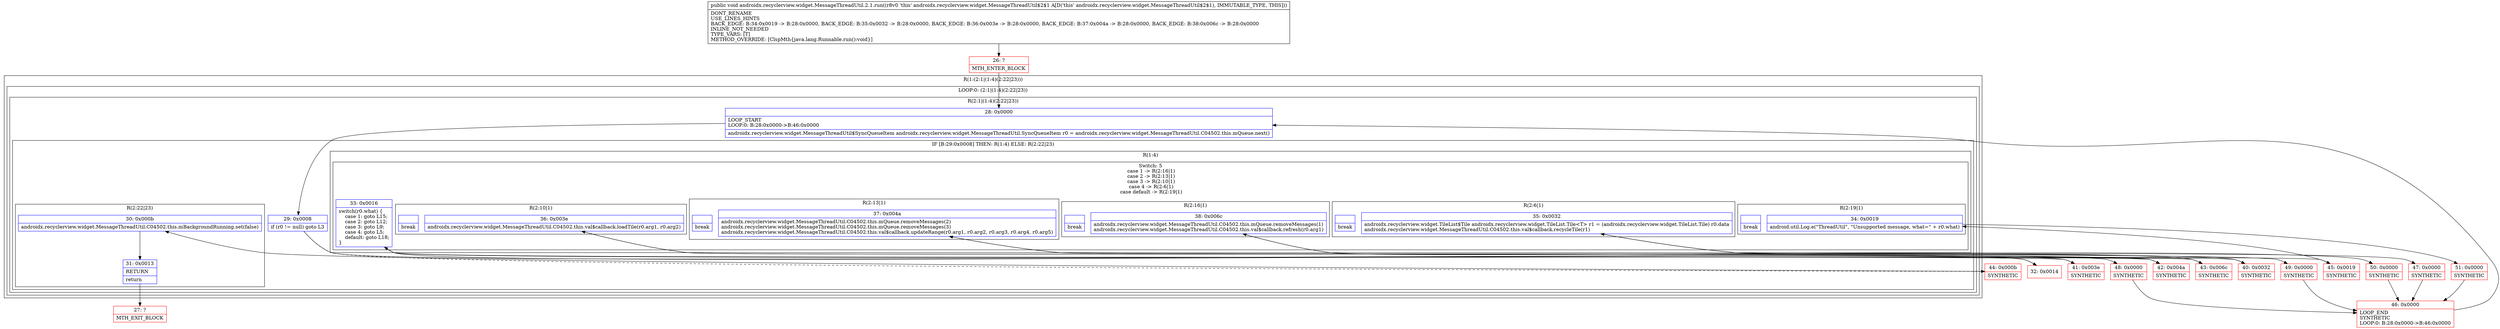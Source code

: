 digraph "CFG forandroidx.recyclerview.widget.MessageThreadUtil.2.1.run()V" {
subgraph cluster_Region_1119281337 {
label = "R(1:(2:1|(1:4)(2:22|23)))";
node [shape=record,color=blue];
subgraph cluster_LoopRegion_1402970118 {
label = "LOOP:0: (2:1|(1:4)(2:22|23))";
node [shape=record,color=blue];
subgraph cluster_Region_1858596477 {
label = "R(2:1|(1:4)(2:22|23))";
node [shape=record,color=blue];
Node_28 [shape=record,label="{28\:\ 0x0000|LOOP_START\lLOOP:0: B:28:0x0000\-\>B:46:0x0000\l|androidx.recyclerview.widget.MessageThreadUtil$SyncQueueItem androidx.recyclerview.widget.MessageThreadUtil.SyncQueueItem r0 = androidx.recyclerview.widget.MessageThreadUtil.C04502.this.mQueue.next()\l}"];
subgraph cluster_IfRegion_468890405 {
label = "IF [B:29:0x0008] THEN: R(1:4) ELSE: R(2:22|23)";
node [shape=record,color=blue];
Node_29 [shape=record,label="{29\:\ 0x0008|if (r0 != null) goto L3\l}"];
subgraph cluster_Region_2025583804 {
label = "R(1:4)";
node [shape=record,color=blue];
subgraph cluster_SwitchRegion_442943301 {
label = "Switch: 5
 case 1 -> R(2:16|1)
 case 2 -> R(2:13|1)
 case 3 -> R(2:10|1)
 case 4 -> R(2:6|1)
 case default -> R(2:19|1)";
node [shape=record,color=blue];
Node_33 [shape=record,label="{33\:\ 0x0016|switch(r0.what) \{\l    case 1: goto L15;\l    case 2: goto L12;\l    case 3: goto L9;\l    case 4: goto L5;\l    default: goto L18;\l\}\l}"];
subgraph cluster_Region_1304128424 {
label = "R(2:16|1)";
node [shape=record,color=blue];
Node_38 [shape=record,label="{38\:\ 0x006c|androidx.recyclerview.widget.MessageThreadUtil.C04502.this.mQueue.removeMessages(1)\landroidx.recyclerview.widget.MessageThreadUtil.C04502.this.val$callback.refresh(r0.arg1)\l}"];
Node_InsnContainer_1128620942 [shape=record,label="{|break\l}"];
}
subgraph cluster_Region_475971684 {
label = "R(2:13|1)";
node [shape=record,color=blue];
Node_37 [shape=record,label="{37\:\ 0x004a|androidx.recyclerview.widget.MessageThreadUtil.C04502.this.mQueue.removeMessages(2)\landroidx.recyclerview.widget.MessageThreadUtil.C04502.this.mQueue.removeMessages(3)\landroidx.recyclerview.widget.MessageThreadUtil.C04502.this.val$callback.updateRange(r0.arg1, r0.arg2, r0.arg3, r0.arg4, r0.arg5)\l}"];
Node_InsnContainer_914612343 [shape=record,label="{|break\l}"];
}
subgraph cluster_Region_305865553 {
label = "R(2:10|1)";
node [shape=record,color=blue];
Node_36 [shape=record,label="{36\:\ 0x003e|androidx.recyclerview.widget.MessageThreadUtil.C04502.this.val$callback.loadTile(r0.arg1, r0.arg2)\l}"];
Node_InsnContainer_405993777 [shape=record,label="{|break\l}"];
}
subgraph cluster_Region_1053524668 {
label = "R(2:6|1)";
node [shape=record,color=blue];
Node_35 [shape=record,label="{35\:\ 0x0032|androidx.recyclerview.widget.TileList$Tile androidx.recyclerview.widget.TileList.Tile\<T\> r1 = (androidx.recyclerview.widget.TileList.Tile) r0.data\landroidx.recyclerview.widget.MessageThreadUtil.C04502.this.val$callback.recycleTile(r1)\l}"];
Node_InsnContainer_1057743007 [shape=record,label="{|break\l}"];
}
subgraph cluster_Region_674973926 {
label = "R(2:19|1)";
node [shape=record,color=blue];
Node_34 [shape=record,label="{34\:\ 0x0019|android.util.Log.e(\"ThreadUtil\", \"Unsupported message, what=\" + r0.what)\l}"];
Node_InsnContainer_1471856099 [shape=record,label="{|break\l}"];
}
}
}
subgraph cluster_Region_2123591483 {
label = "R(2:22|23)";
node [shape=record,color=blue];
Node_30 [shape=record,label="{30\:\ 0x000b|androidx.recyclerview.widget.MessageThreadUtil.C04502.this.mBackgroundRunning.set(false)\l}"];
Node_31 [shape=record,label="{31\:\ 0x0013|RETURN\l|return\l}"];
}
}
}
}
}
Node_26 [shape=record,color=red,label="{26\:\ ?|MTH_ENTER_BLOCK\l}"];
Node_32 [shape=record,color=red,label="{32\:\ 0x0014}"];
Node_40 [shape=record,color=red,label="{40\:\ 0x0032|SYNTHETIC\l}"];
Node_47 [shape=record,color=red,label="{47\:\ 0x0000|SYNTHETIC\l}"];
Node_46 [shape=record,color=red,label="{46\:\ 0x0000|LOOP_END\lSYNTHETIC\lLOOP:0: B:28:0x0000\-\>B:46:0x0000\l}"];
Node_41 [shape=record,color=red,label="{41\:\ 0x003e|SYNTHETIC\l}"];
Node_48 [shape=record,color=red,label="{48\:\ 0x0000|SYNTHETIC\l}"];
Node_42 [shape=record,color=red,label="{42\:\ 0x004a|SYNTHETIC\l}"];
Node_49 [shape=record,color=red,label="{49\:\ 0x0000|SYNTHETIC\l}"];
Node_43 [shape=record,color=red,label="{43\:\ 0x006c|SYNTHETIC\l}"];
Node_50 [shape=record,color=red,label="{50\:\ 0x0000|SYNTHETIC\l}"];
Node_45 [shape=record,color=red,label="{45\:\ 0x0019|SYNTHETIC\l}"];
Node_51 [shape=record,color=red,label="{51\:\ 0x0000|SYNTHETIC\l}"];
Node_44 [shape=record,color=red,label="{44\:\ 0x000b|SYNTHETIC\l}"];
Node_27 [shape=record,color=red,label="{27\:\ ?|MTH_EXIT_BLOCK\l}"];
MethodNode[shape=record,label="{public void androidx.recyclerview.widget.MessageThreadUtil.2.1.run((r8v0 'this' androidx.recyclerview.widget.MessageThreadUtil$2$1 A[D('this' androidx.recyclerview.widget.MessageThreadUtil$2$1), IMMUTABLE_TYPE, THIS]))  | DONT_RENAME\lUSE_LINES_HINTS\lBACK_EDGE: B:34:0x0019 \-\> B:28:0x0000, BACK_EDGE: B:35:0x0032 \-\> B:28:0x0000, BACK_EDGE: B:36:0x003e \-\> B:28:0x0000, BACK_EDGE: B:37:0x004a \-\> B:28:0x0000, BACK_EDGE: B:38:0x006c \-\> B:28:0x0000\lINLINE_NOT_NEEDED\lTYPE_VARS: [T]\lMETHOD_OVERRIDE: [ClspMth\{java.lang.Runnable.run():void\}]\l}"];
MethodNode -> Node_26;Node_28 -> Node_29;
Node_29 -> Node_32;
Node_29 -> Node_44[style=dashed];
Node_33 -> Node_40;
Node_33 -> Node_41;
Node_33 -> Node_42;
Node_33 -> Node_43;
Node_33 -> Node_45;
Node_38 -> Node_50;
Node_37 -> Node_49;
Node_36 -> Node_48;
Node_35 -> Node_47;
Node_34 -> Node_51;
Node_30 -> Node_31;
Node_31 -> Node_27;
Node_26 -> Node_28;
Node_32 -> Node_33;
Node_40 -> Node_35;
Node_47 -> Node_46;
Node_46 -> Node_28;
Node_41 -> Node_36;
Node_48 -> Node_46;
Node_42 -> Node_37;
Node_49 -> Node_46;
Node_43 -> Node_38;
Node_50 -> Node_46;
Node_45 -> Node_34;
Node_51 -> Node_46;
Node_44 -> Node_30;
}

